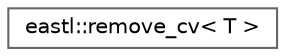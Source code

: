 digraph "类继承关系图"
{
 // LATEX_PDF_SIZE
  bgcolor="transparent";
  edge [fontname=Helvetica,fontsize=10,labelfontname=Helvetica,labelfontsize=10];
  node [fontname=Helvetica,fontsize=10,shape=box,height=0.2,width=0.4];
  rankdir="LR";
  Node0 [id="Node000000",label="eastl::remove_cv\< T \>",height=0.2,width=0.4,color="grey40", fillcolor="white", style="filled",URL="$structeastl_1_1remove__cv.html",tooltip=" "];
}
